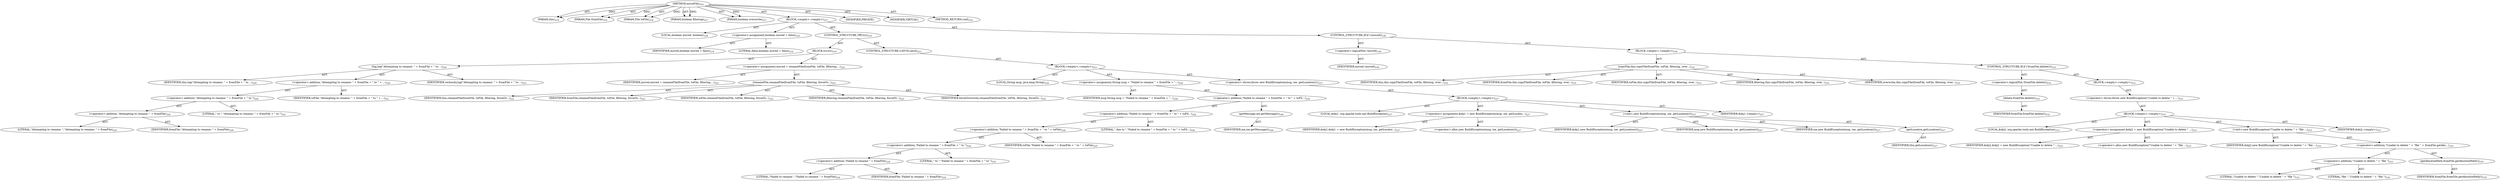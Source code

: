 digraph "moveFile" {  
"111669149698" [label = <(METHOD,moveFile)<SUB>216</SUB>> ]
"115964116993" [label = <(PARAM,this)<SUB>216</SUB>> ]
"115964116999" [label = <(PARAM,File fromFile)<SUB>216</SUB>> ]
"115964117000" [label = <(PARAM,File toFile)<SUB>216</SUB>> ]
"115964117001" [label = <(PARAM,boolean filtering)<SUB>217</SUB>> ]
"115964117002" [label = <(PARAM,boolean overwrite)<SUB>217</SUB>> ]
"25769803799" [label = <(BLOCK,&lt;empty&gt;,&lt;empty&gt;)<SUB>217</SUB>> ]
"94489280533" [label = <(LOCAL,boolean moved: boolean)<SUB>218</SUB>> ]
"30064771203" [label = <(&lt;operator&gt;.assignment,boolean moved = false)<SUB>218</SUB>> ]
"68719476880" [label = <(IDENTIFIER,moved,boolean moved = false)<SUB>218</SUB>> ]
"90194313249" [label = <(LITERAL,false,boolean moved = false)<SUB>218</SUB>> ]
"47244640278" [label = <(CONTROL_STRUCTURE,TRY,try)<SUB>219</SUB>> ]
"25769803800" [label = <(BLOCK,try,try)<SUB>219</SUB>> ]
"30064771204" [label = <(log,log(&quot;Attempting to rename: &quot; + fromFile + &quot; to ...)<SUB>220</SUB>> ]
"68719476748" [label = <(IDENTIFIER,this,log(&quot;Attempting to rename: &quot; + fromFile + &quot; to ...)<SUB>220</SUB>> ]
"30064771205" [label = <(&lt;operator&gt;.addition,&quot;Attempting to rename: &quot; + fromFile + &quot; to &quot; + ...)<SUB>220</SUB>> ]
"30064771206" [label = <(&lt;operator&gt;.addition,&quot;Attempting to rename: &quot; + fromFile + &quot; to &quot;)<SUB>220</SUB>> ]
"30064771207" [label = <(&lt;operator&gt;.addition,&quot;Attempting to rename: &quot; + fromFile)<SUB>220</SUB>> ]
"90194313250" [label = <(LITERAL,&quot;Attempting to rename: &quot;,&quot;Attempting to rename: &quot; + fromFile)<SUB>220</SUB>> ]
"68719476881" [label = <(IDENTIFIER,fromFile,&quot;Attempting to rename: &quot; + fromFile)<SUB>220</SUB>> ]
"90194313251" [label = <(LITERAL,&quot; to &quot;,&quot;Attempting to rename: &quot; + fromFile + &quot; to &quot;)<SUB>221</SUB>> ]
"68719476882" [label = <(IDENTIFIER,toFile,&quot;Attempting to rename: &quot; + fromFile + &quot; to &quot; + ...)<SUB>221</SUB>> ]
"68719476883" [label = <(IDENTIFIER,verbosity,log(&quot;Attempting to rename: &quot; + fromFile + &quot; to ...)<SUB>221</SUB>> ]
"30064771208" [label = <(&lt;operator&gt;.assignment,moved = renameFile(fromFile, toFile, filtering,...)<SUB>222</SUB>> ]
"68719476884" [label = <(IDENTIFIER,moved,moved = renameFile(fromFile, toFile, filtering,...)<SUB>222</SUB>> ]
"30064771209" [label = <(renameFile,renameFile(fromFile, toFile, filtering, forceOv...)<SUB>222</SUB>> ]
"68719476749" [label = <(IDENTIFIER,this,renameFile(fromFile, toFile, filtering, forceOv...)<SUB>222</SUB>> ]
"68719476885" [label = <(IDENTIFIER,fromFile,renameFile(fromFile, toFile, filtering, forceOv...)<SUB>222</SUB>> ]
"68719476886" [label = <(IDENTIFIER,toFile,renameFile(fromFile, toFile, filtering, forceOv...)<SUB>222</SUB>> ]
"68719476887" [label = <(IDENTIFIER,filtering,renameFile(fromFile, toFile, filtering, forceOv...)<SUB>222</SUB>> ]
"68719476888" [label = <(IDENTIFIER,forceOverwrite,renameFile(fromFile, toFile, filtering, forceOv...)<SUB>222</SUB>> ]
"47244640279" [label = <(CONTROL_STRUCTURE,CATCH,catch)<SUB>223</SUB>> ]
"25769803801" [label = <(BLOCK,&lt;empty&gt;,&lt;empty&gt;)<SUB>223</SUB>> ]
"94489280534" [label = <(LOCAL,String msg: java.lang.String)<SUB>224</SUB>> ]
"30064771210" [label = <(&lt;operator&gt;.assignment,String msg = &quot;Failed to rename &quot; + fromFile + &quot;...)<SUB>224</SUB>> ]
"68719476889" [label = <(IDENTIFIER,msg,String msg = &quot;Failed to rename &quot; + fromFile + &quot;...)<SUB>224</SUB>> ]
"30064771211" [label = <(&lt;operator&gt;.addition,&quot;Failed to rename &quot; + fromFile + &quot; to &quot; + toFil...)<SUB>224</SUB>> ]
"30064771212" [label = <(&lt;operator&gt;.addition,&quot;Failed to rename &quot; + fromFile + &quot; to &quot; + toFil...)<SUB>224</SUB>> ]
"30064771213" [label = <(&lt;operator&gt;.addition,&quot;Failed to rename &quot; + fromFile + &quot; to &quot; + toFile)<SUB>224</SUB>> ]
"30064771214" [label = <(&lt;operator&gt;.addition,&quot;Failed to rename &quot; + fromFile + &quot; to &quot;)<SUB>224</SUB>> ]
"30064771215" [label = <(&lt;operator&gt;.addition,&quot;Failed to rename &quot; + fromFile)<SUB>224</SUB>> ]
"90194313252" [label = <(LITERAL,&quot;Failed to rename &quot;,&quot;Failed to rename &quot; + fromFile)<SUB>224</SUB>> ]
"68719476890" [label = <(IDENTIFIER,fromFile,&quot;Failed to rename &quot; + fromFile)<SUB>224</SUB>> ]
"90194313253" [label = <(LITERAL,&quot; to &quot;,&quot;Failed to rename &quot; + fromFile + &quot; to &quot;)<SUB>225</SUB>> ]
"68719476891" [label = <(IDENTIFIER,toFile,&quot;Failed to rename &quot; + fromFile + &quot; to &quot; + toFile)<SUB>225</SUB>> ]
"90194313254" [label = <(LITERAL,&quot; due to &quot;,&quot;Failed to rename &quot; + fromFile + &quot; to &quot; + toFil...)<SUB>226</SUB>> ]
"30064771216" [label = <(getMessage,ioe.getMessage())<SUB>226</SUB>> ]
"68719476892" [label = <(IDENTIFIER,ioe,ioe.getMessage())<SUB>226</SUB>> ]
"30064771217" [label = <(&lt;operator&gt;.throw,throw new BuildException(msg, ioe, getLocation());)<SUB>227</SUB>> ]
"25769803802" [label = <(BLOCK,&lt;empty&gt;,&lt;empty&gt;)<SUB>227</SUB>> ]
"94489280535" [label = <(LOCAL,$obj1: org.apache.tools.ant.BuildException)<SUB>227</SUB>> ]
"30064771218" [label = <(&lt;operator&gt;.assignment,$obj1 = new BuildException(msg, ioe, getLocatio...)<SUB>227</SUB>> ]
"68719476893" [label = <(IDENTIFIER,$obj1,$obj1 = new BuildException(msg, ioe, getLocatio...)<SUB>227</SUB>> ]
"30064771219" [label = <(&lt;operator&gt;.alloc,new BuildException(msg, ioe, getLocation()))<SUB>227</SUB>> ]
"30064771220" [label = <(&lt;init&gt;,new BuildException(msg, ioe, getLocation()))<SUB>227</SUB>> ]
"68719476894" [label = <(IDENTIFIER,$obj1,new BuildException(msg, ioe, getLocation()))<SUB>227</SUB>> ]
"68719476895" [label = <(IDENTIFIER,msg,new BuildException(msg, ioe, getLocation()))<SUB>227</SUB>> ]
"68719476896" [label = <(IDENTIFIER,ioe,new BuildException(msg, ioe, getLocation()))<SUB>227</SUB>> ]
"30064771221" [label = <(getLocation,getLocation())<SUB>227</SUB>> ]
"68719476750" [label = <(IDENTIFIER,this,getLocation())<SUB>227</SUB>> ]
"68719476897" [label = <(IDENTIFIER,$obj1,&lt;empty&gt;)<SUB>227</SUB>> ]
"47244640280" [label = <(CONTROL_STRUCTURE,IF,if (!moved))<SUB>230</SUB>> ]
"30064771222" [label = <(&lt;operator&gt;.logicalNot,!moved)<SUB>230</SUB>> ]
"68719476898" [label = <(IDENTIFIER,moved,!moved)<SUB>230</SUB>> ]
"25769803803" [label = <(BLOCK,&lt;empty&gt;,&lt;empty&gt;)<SUB>230</SUB>> ]
"30064771223" [label = <(copyFile,this.copyFile(fromFile, toFile, filtering, over...)<SUB>231</SUB>> ]
"68719476751" [label = <(IDENTIFIER,this,this.copyFile(fromFile, toFile, filtering, over...)<SUB>231</SUB>> ]
"68719476899" [label = <(IDENTIFIER,fromFile,this.copyFile(fromFile, toFile, filtering, over...)<SUB>231</SUB>> ]
"68719476900" [label = <(IDENTIFIER,toFile,this.copyFile(fromFile, toFile, filtering, over...)<SUB>231</SUB>> ]
"68719476901" [label = <(IDENTIFIER,filtering,this.copyFile(fromFile, toFile, filtering, over...)<SUB>231</SUB>> ]
"68719476902" [label = <(IDENTIFIER,overwrite,this.copyFile(fromFile, toFile, filtering, over...)<SUB>231</SUB>> ]
"47244640281" [label = <(CONTROL_STRUCTURE,IF,if (!fromFile.delete()))<SUB>232</SUB>> ]
"30064771224" [label = <(&lt;operator&gt;.logicalNot,!fromFile.delete())<SUB>232</SUB>> ]
"30064771225" [label = <(delete,fromFile.delete())<SUB>232</SUB>> ]
"68719476903" [label = <(IDENTIFIER,fromFile,fromFile.delete())<SUB>232</SUB>> ]
"25769803804" [label = <(BLOCK,&lt;empty&gt;,&lt;empty&gt;)<SUB>232</SUB>> ]
"30064771226" [label = <(&lt;operator&gt;.throw,throw new BuildException(&quot;Unable to delete &quot; + ...)<SUB>233</SUB>> ]
"25769803805" [label = <(BLOCK,&lt;empty&gt;,&lt;empty&gt;)<SUB>233</SUB>> ]
"94489280536" [label = <(LOCAL,$obj2: org.apache.tools.ant.BuildException)<SUB>233</SUB>> ]
"30064771227" [label = <(&lt;operator&gt;.assignment,$obj2 = new BuildException(&quot;Unable to delete &quot; ...)<SUB>233</SUB>> ]
"68719476904" [label = <(IDENTIFIER,$obj2,$obj2 = new BuildException(&quot;Unable to delete &quot; ...)<SUB>233</SUB>> ]
"30064771228" [label = <(&lt;operator&gt;.alloc,new BuildException(&quot;Unable to delete &quot; + &quot;file ...)<SUB>233</SUB>> ]
"30064771229" [label = <(&lt;init&gt;,new BuildException(&quot;Unable to delete &quot; + &quot;file ...)<SUB>233</SUB>> ]
"68719476905" [label = <(IDENTIFIER,$obj2,new BuildException(&quot;Unable to delete &quot; + &quot;file ...)<SUB>233</SUB>> ]
"30064771230" [label = <(&lt;operator&gt;.addition,&quot;Unable to delete &quot; + &quot;file &quot; + fromFile.getAbs...)<SUB>233</SUB>> ]
"30064771231" [label = <(&lt;operator&gt;.addition,&quot;Unable to delete &quot; + &quot;file &quot;)<SUB>233</SUB>> ]
"90194313255" [label = <(LITERAL,&quot;Unable to delete &quot;,&quot;Unable to delete &quot; + &quot;file &quot;)<SUB>233</SUB>> ]
"90194313256" [label = <(LITERAL,&quot;file &quot;,&quot;Unable to delete &quot; + &quot;file &quot;)<SUB>234</SUB>> ]
"30064771232" [label = <(getAbsolutePath,fromFile.getAbsolutePath())<SUB>235</SUB>> ]
"68719476906" [label = <(IDENTIFIER,fromFile,fromFile.getAbsolutePath())<SUB>235</SUB>> ]
"68719476907" [label = <(IDENTIFIER,$obj2,&lt;empty&gt;)<SUB>233</SUB>> ]
"133143986180" [label = <(MODIFIER,PRIVATE)> ]
"133143986181" [label = <(MODIFIER,VIRTUAL)> ]
"128849018882" [label = <(METHOD_RETURN,void)<SUB>216</SUB>> ]
  "111669149698" -> "115964116993"  [ label = "AST: "] 
  "111669149698" -> "115964116999"  [ label = "AST: "] 
  "111669149698" -> "115964117000"  [ label = "AST: "] 
  "111669149698" -> "115964117001"  [ label = "AST: "] 
  "111669149698" -> "115964117002"  [ label = "AST: "] 
  "111669149698" -> "25769803799"  [ label = "AST: "] 
  "111669149698" -> "133143986180"  [ label = "AST: "] 
  "111669149698" -> "133143986181"  [ label = "AST: "] 
  "111669149698" -> "128849018882"  [ label = "AST: "] 
  "25769803799" -> "94489280533"  [ label = "AST: "] 
  "25769803799" -> "30064771203"  [ label = "AST: "] 
  "25769803799" -> "47244640278"  [ label = "AST: "] 
  "25769803799" -> "47244640280"  [ label = "AST: "] 
  "30064771203" -> "68719476880"  [ label = "AST: "] 
  "30064771203" -> "90194313249"  [ label = "AST: "] 
  "47244640278" -> "25769803800"  [ label = "AST: "] 
  "47244640278" -> "47244640279"  [ label = "AST: "] 
  "25769803800" -> "30064771204"  [ label = "AST: "] 
  "25769803800" -> "30064771208"  [ label = "AST: "] 
  "30064771204" -> "68719476748"  [ label = "AST: "] 
  "30064771204" -> "30064771205"  [ label = "AST: "] 
  "30064771204" -> "68719476883"  [ label = "AST: "] 
  "30064771205" -> "30064771206"  [ label = "AST: "] 
  "30064771205" -> "68719476882"  [ label = "AST: "] 
  "30064771206" -> "30064771207"  [ label = "AST: "] 
  "30064771206" -> "90194313251"  [ label = "AST: "] 
  "30064771207" -> "90194313250"  [ label = "AST: "] 
  "30064771207" -> "68719476881"  [ label = "AST: "] 
  "30064771208" -> "68719476884"  [ label = "AST: "] 
  "30064771208" -> "30064771209"  [ label = "AST: "] 
  "30064771209" -> "68719476749"  [ label = "AST: "] 
  "30064771209" -> "68719476885"  [ label = "AST: "] 
  "30064771209" -> "68719476886"  [ label = "AST: "] 
  "30064771209" -> "68719476887"  [ label = "AST: "] 
  "30064771209" -> "68719476888"  [ label = "AST: "] 
  "47244640279" -> "25769803801"  [ label = "AST: "] 
  "25769803801" -> "94489280534"  [ label = "AST: "] 
  "25769803801" -> "30064771210"  [ label = "AST: "] 
  "25769803801" -> "30064771217"  [ label = "AST: "] 
  "30064771210" -> "68719476889"  [ label = "AST: "] 
  "30064771210" -> "30064771211"  [ label = "AST: "] 
  "30064771211" -> "30064771212"  [ label = "AST: "] 
  "30064771211" -> "30064771216"  [ label = "AST: "] 
  "30064771212" -> "30064771213"  [ label = "AST: "] 
  "30064771212" -> "90194313254"  [ label = "AST: "] 
  "30064771213" -> "30064771214"  [ label = "AST: "] 
  "30064771213" -> "68719476891"  [ label = "AST: "] 
  "30064771214" -> "30064771215"  [ label = "AST: "] 
  "30064771214" -> "90194313253"  [ label = "AST: "] 
  "30064771215" -> "90194313252"  [ label = "AST: "] 
  "30064771215" -> "68719476890"  [ label = "AST: "] 
  "30064771216" -> "68719476892"  [ label = "AST: "] 
  "30064771217" -> "25769803802"  [ label = "AST: "] 
  "25769803802" -> "94489280535"  [ label = "AST: "] 
  "25769803802" -> "30064771218"  [ label = "AST: "] 
  "25769803802" -> "30064771220"  [ label = "AST: "] 
  "25769803802" -> "68719476897"  [ label = "AST: "] 
  "30064771218" -> "68719476893"  [ label = "AST: "] 
  "30064771218" -> "30064771219"  [ label = "AST: "] 
  "30064771220" -> "68719476894"  [ label = "AST: "] 
  "30064771220" -> "68719476895"  [ label = "AST: "] 
  "30064771220" -> "68719476896"  [ label = "AST: "] 
  "30064771220" -> "30064771221"  [ label = "AST: "] 
  "30064771221" -> "68719476750"  [ label = "AST: "] 
  "47244640280" -> "30064771222"  [ label = "AST: "] 
  "47244640280" -> "25769803803"  [ label = "AST: "] 
  "30064771222" -> "68719476898"  [ label = "AST: "] 
  "25769803803" -> "30064771223"  [ label = "AST: "] 
  "25769803803" -> "47244640281"  [ label = "AST: "] 
  "30064771223" -> "68719476751"  [ label = "AST: "] 
  "30064771223" -> "68719476899"  [ label = "AST: "] 
  "30064771223" -> "68719476900"  [ label = "AST: "] 
  "30064771223" -> "68719476901"  [ label = "AST: "] 
  "30064771223" -> "68719476902"  [ label = "AST: "] 
  "47244640281" -> "30064771224"  [ label = "AST: "] 
  "47244640281" -> "25769803804"  [ label = "AST: "] 
  "30064771224" -> "30064771225"  [ label = "AST: "] 
  "30064771225" -> "68719476903"  [ label = "AST: "] 
  "25769803804" -> "30064771226"  [ label = "AST: "] 
  "30064771226" -> "25769803805"  [ label = "AST: "] 
  "25769803805" -> "94489280536"  [ label = "AST: "] 
  "25769803805" -> "30064771227"  [ label = "AST: "] 
  "25769803805" -> "30064771229"  [ label = "AST: "] 
  "25769803805" -> "68719476907"  [ label = "AST: "] 
  "30064771227" -> "68719476904"  [ label = "AST: "] 
  "30064771227" -> "30064771228"  [ label = "AST: "] 
  "30064771229" -> "68719476905"  [ label = "AST: "] 
  "30064771229" -> "30064771230"  [ label = "AST: "] 
  "30064771230" -> "30064771231"  [ label = "AST: "] 
  "30064771230" -> "30064771232"  [ label = "AST: "] 
  "30064771231" -> "90194313255"  [ label = "AST: "] 
  "30064771231" -> "90194313256"  [ label = "AST: "] 
  "30064771232" -> "68719476906"  [ label = "AST: "] 
  "111669149698" -> "115964116993"  [ label = "DDG: "] 
  "111669149698" -> "115964116999"  [ label = "DDG: "] 
  "111669149698" -> "115964117000"  [ label = "DDG: "] 
  "111669149698" -> "115964117001"  [ label = "DDG: "] 
  "111669149698" -> "115964117002"  [ label = "DDG: "] 
}
